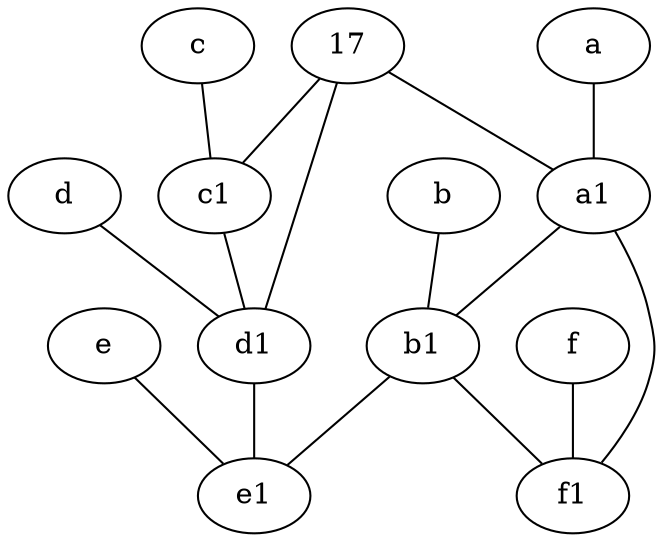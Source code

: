 graph {
	node [labelfontsize=50]
	d1 [labelfontsize=50 pos="3,5!"]
	b1 [labelfontsize=50 pos="9,4!"]
	c1 [labelfontsize=50 pos="4.5,3!"]
	a1 [labelfontsize=50 pos="8,3!"]
	c [labelfontsize=50 pos="4.5,2!"]
	17 [labelfontsize=50]
	e [labelfontsize=50 pos="7,9!"]
	f1 [labelfontsize=50 pos="3,8!"]
	e1 [labelfontsize=50 pos="7,7!"]
	f [labelfontsize=50 pos="3,9!"]
	b [labelfontsize=50 pos="10,4!"]
	a [labelfontsize=50 pos="8,2!"]
	d [labelfontsize=50 pos="2,5!"]
	c1 -- d1
	c -- c1
	b1 -- e1
	e -- e1
	b -- b1
	17 -- c1
	17 -- a1
	d1 -- e1
	a1 -- b1
	17 -- d1
	a -- a1
	d -- d1
	f -- f1
	b1 -- f1
	a1 -- f1
}
